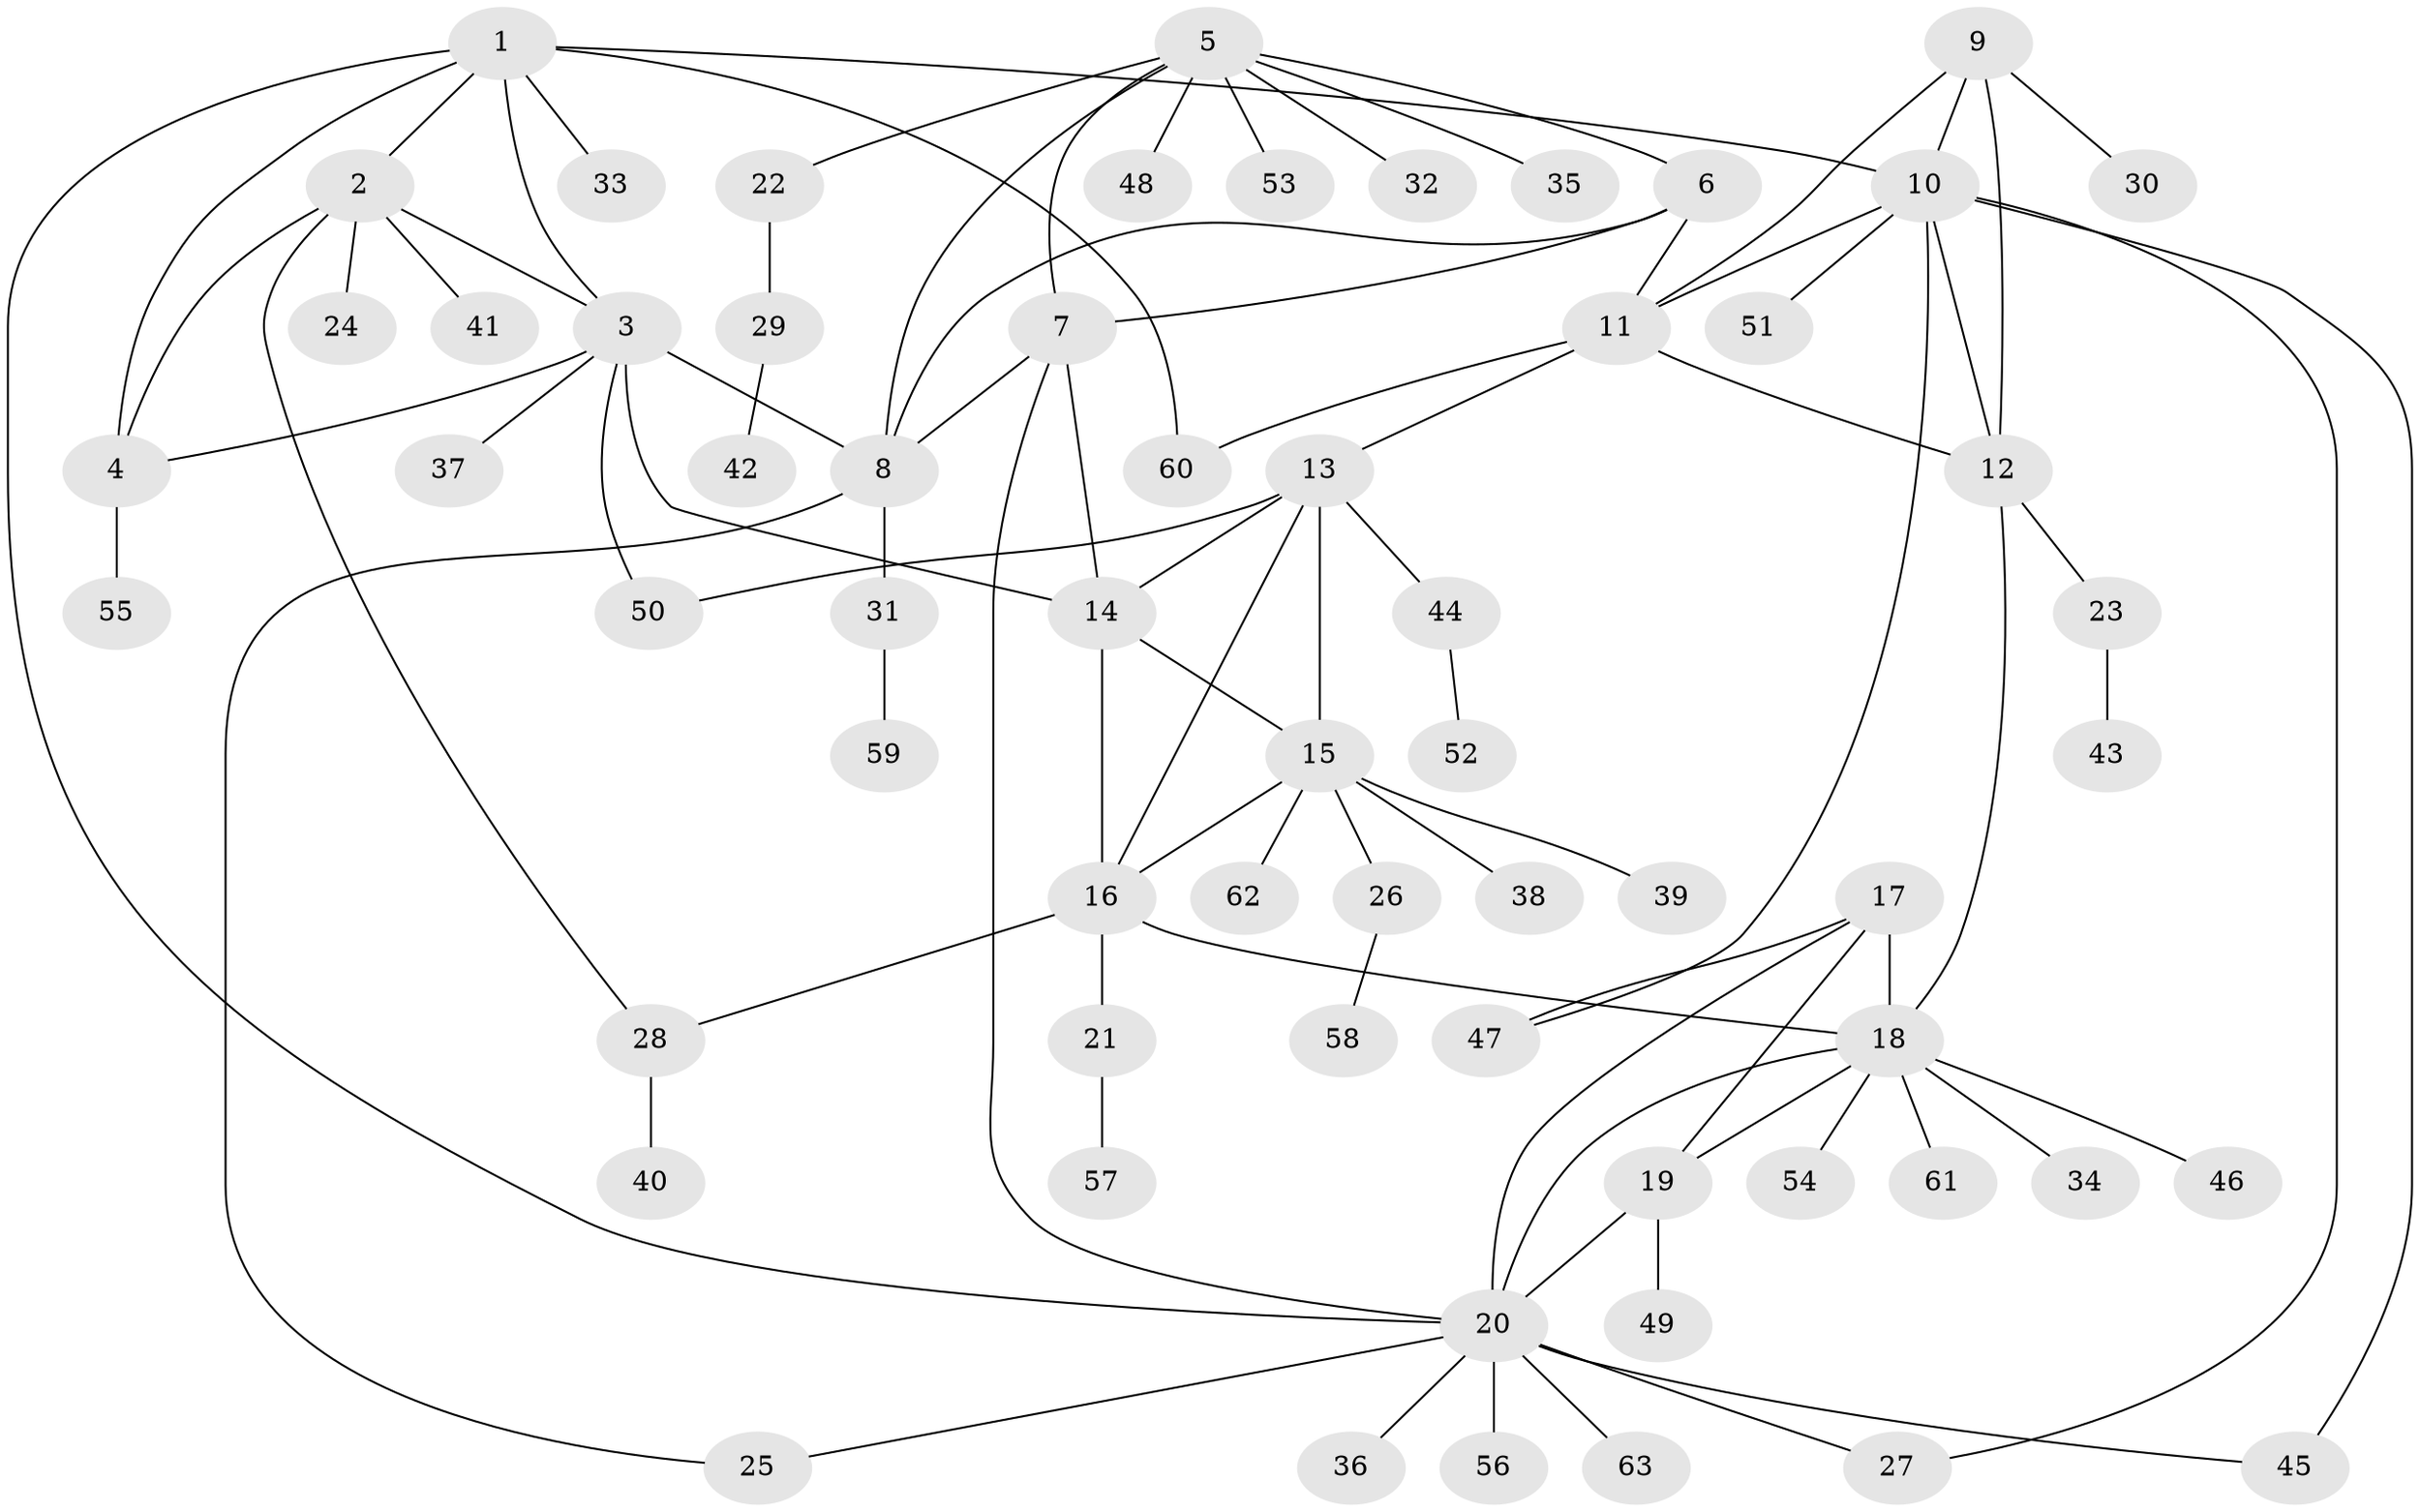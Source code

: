 // original degree distribution, {8: 0.033707865168539325, 7: 0.0449438202247191, 6: 0.033707865168539325, 9: 0.02247191011235955, 5: 0.06741573033707865, 10: 0.011235955056179775, 12: 0.011235955056179775, 2: 0.1797752808988764, 1: 0.5617977528089888, 3: 0.02247191011235955, 4: 0.011235955056179775}
// Generated by graph-tools (version 1.1) at 2025/52/03/04/25 22:52:34]
// undirected, 63 vertices, 90 edges
graph export_dot {
  node [color=gray90,style=filled];
  1;
  2;
  3;
  4;
  5;
  6;
  7;
  8;
  9;
  10;
  11;
  12;
  13;
  14;
  15;
  16;
  17;
  18;
  19;
  20;
  21;
  22;
  23;
  24;
  25;
  26;
  27;
  28;
  29;
  30;
  31;
  32;
  33;
  34;
  35;
  36;
  37;
  38;
  39;
  40;
  41;
  42;
  43;
  44;
  45;
  46;
  47;
  48;
  49;
  50;
  51;
  52;
  53;
  54;
  55;
  56;
  57;
  58;
  59;
  60;
  61;
  62;
  63;
  1 -- 2 [weight=1.0];
  1 -- 3 [weight=1.0];
  1 -- 4 [weight=1.0];
  1 -- 10 [weight=1.0];
  1 -- 20 [weight=1.0];
  1 -- 33 [weight=1.0];
  1 -- 60 [weight=1.0];
  2 -- 3 [weight=1.0];
  2 -- 4 [weight=1.0];
  2 -- 24 [weight=1.0];
  2 -- 28 [weight=1.0];
  2 -- 41 [weight=1.0];
  3 -- 4 [weight=1.0];
  3 -- 8 [weight=1.0];
  3 -- 14 [weight=1.0];
  3 -- 37 [weight=1.0];
  3 -- 50 [weight=1.0];
  4 -- 55 [weight=2.0];
  5 -- 6 [weight=1.0];
  5 -- 7 [weight=1.0];
  5 -- 8 [weight=1.0];
  5 -- 22 [weight=1.0];
  5 -- 32 [weight=1.0];
  5 -- 35 [weight=1.0];
  5 -- 48 [weight=1.0];
  5 -- 53 [weight=1.0];
  6 -- 7 [weight=1.0];
  6 -- 8 [weight=1.0];
  6 -- 11 [weight=1.0];
  7 -- 8 [weight=1.0];
  7 -- 14 [weight=1.0];
  7 -- 20 [weight=1.0];
  8 -- 25 [weight=1.0];
  8 -- 31 [weight=1.0];
  9 -- 10 [weight=1.0];
  9 -- 11 [weight=1.0];
  9 -- 12 [weight=1.0];
  9 -- 30 [weight=1.0];
  10 -- 11 [weight=1.0];
  10 -- 12 [weight=1.0];
  10 -- 27 [weight=1.0];
  10 -- 45 [weight=1.0];
  10 -- 47 [weight=1.0];
  10 -- 51 [weight=1.0];
  11 -- 12 [weight=1.0];
  11 -- 13 [weight=1.0];
  11 -- 60 [weight=1.0];
  12 -- 18 [weight=1.0];
  12 -- 23 [weight=1.0];
  13 -- 14 [weight=1.0];
  13 -- 15 [weight=1.0];
  13 -- 16 [weight=1.0];
  13 -- 44 [weight=1.0];
  13 -- 50 [weight=1.0];
  14 -- 15 [weight=1.0];
  14 -- 16 [weight=1.0];
  15 -- 16 [weight=1.0];
  15 -- 26 [weight=1.0];
  15 -- 38 [weight=1.0];
  15 -- 39 [weight=1.0];
  15 -- 62 [weight=1.0];
  16 -- 18 [weight=1.0];
  16 -- 21 [weight=1.0];
  16 -- 28 [weight=1.0];
  17 -- 18 [weight=1.0];
  17 -- 19 [weight=1.0];
  17 -- 20 [weight=1.0];
  17 -- 47 [weight=1.0];
  18 -- 19 [weight=1.0];
  18 -- 20 [weight=1.0];
  18 -- 34 [weight=1.0];
  18 -- 46 [weight=1.0];
  18 -- 54 [weight=1.0];
  18 -- 61 [weight=1.0];
  19 -- 20 [weight=1.0];
  19 -- 49 [weight=1.0];
  20 -- 25 [weight=1.0];
  20 -- 27 [weight=1.0];
  20 -- 36 [weight=1.0];
  20 -- 45 [weight=1.0];
  20 -- 56 [weight=1.0];
  20 -- 63 [weight=1.0];
  21 -- 57 [weight=1.0];
  22 -- 29 [weight=1.0];
  23 -- 43 [weight=1.0];
  26 -- 58 [weight=1.0];
  28 -- 40 [weight=1.0];
  29 -- 42 [weight=1.0];
  31 -- 59 [weight=1.0];
  44 -- 52 [weight=1.0];
}
